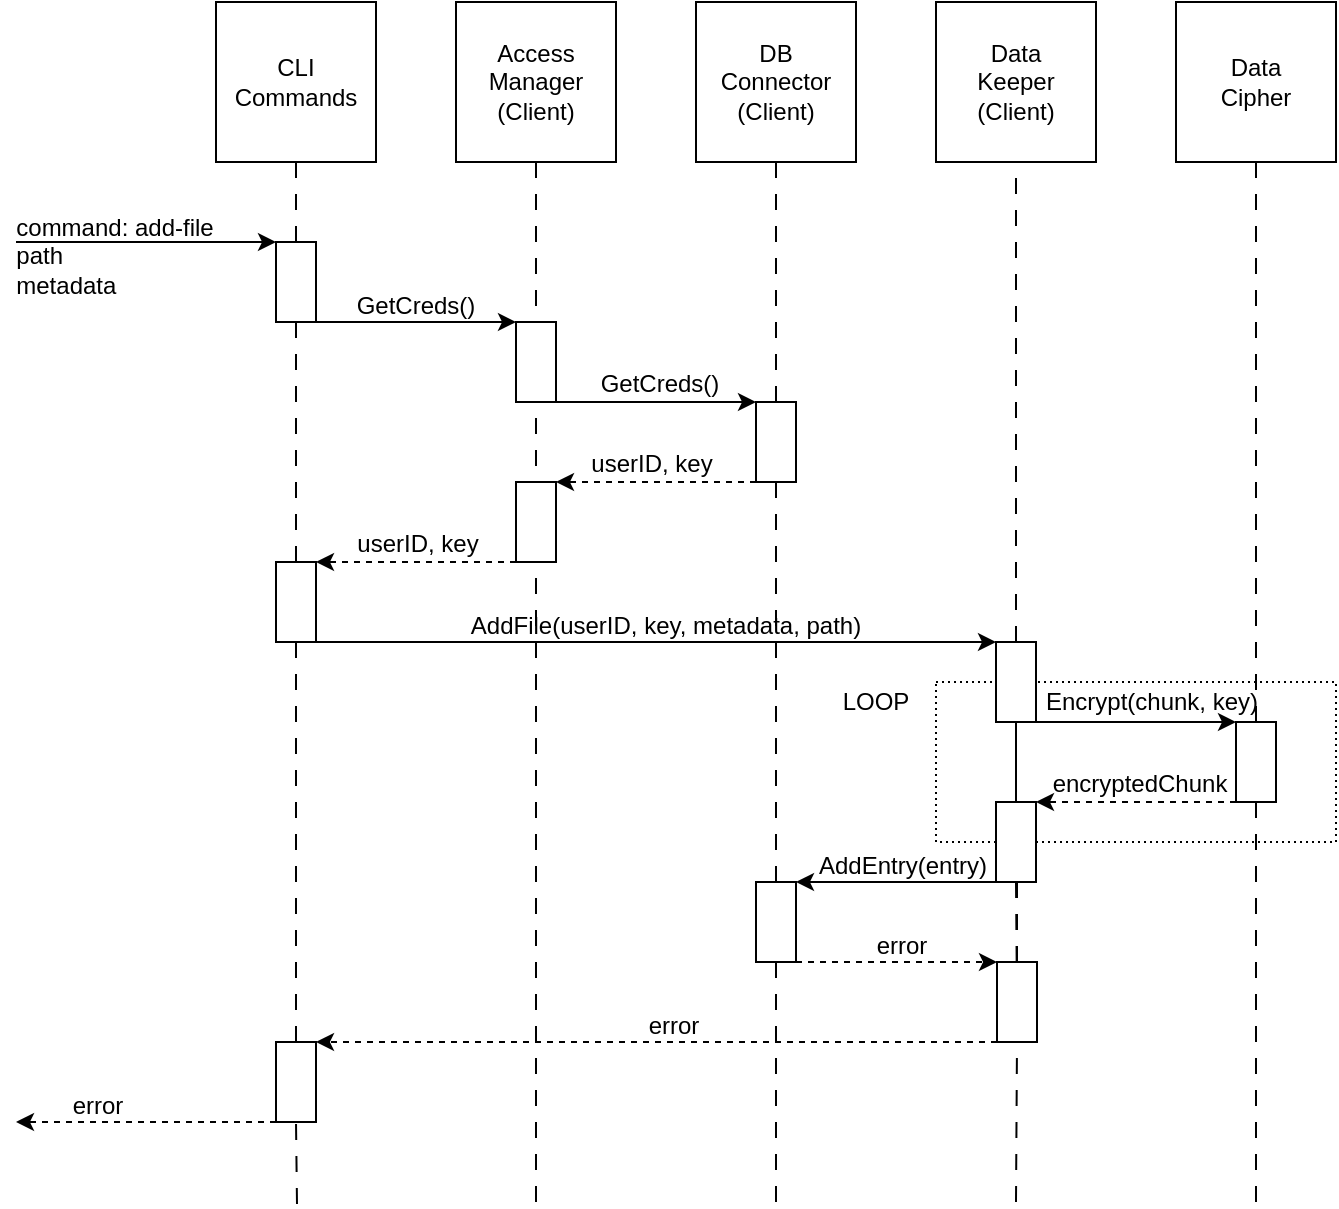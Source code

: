 <mxfile>
    <diagram name="Page-1" id="1Ryli8fB0829bHw35d7t">
        <mxGraphModel dx="1572" dy="1200" grid="1" gridSize="10" guides="1" tooltips="1" connect="1" arrows="1" fold="1" page="0" pageScale="1" pageWidth="827" pageHeight="1169" math="0" shadow="0">
            <root>
                <mxCell id="0"/>
                <mxCell id="1" parent="0"/>
                <mxCell id="tuJECXELKrIchDs7tuP_-73" value="" style="rounded=0;whiteSpace=wrap;html=1;dashed=1;dashPattern=1 2;fillColor=none;" parent="1" vertex="1">
                    <mxGeometry x="440" y="100" width="200" height="80" as="geometry"/>
                </mxCell>
                <mxCell id="tuJECXELKrIchDs7tuP_-1" value="CLI&lt;br&gt;Commands" style="whiteSpace=wrap;html=1;aspect=fixed;" parent="1" vertex="1">
                    <mxGeometry x="80" y="-240" width="80" height="80" as="geometry"/>
                </mxCell>
                <mxCell id="tuJECXELKrIchDs7tuP_-2" value="" style="endArrow=none;dashed=1;html=1;rounded=0;entryX=0.5;entryY=1;entryDx=0;entryDy=0;dashPattern=8 8;" parent="1" source="tuJECXELKrIchDs7tuP_-47" target="tuJECXELKrIchDs7tuP_-1" edge="1">
                    <mxGeometry width="50" height="50" relative="1" as="geometry">
                        <mxPoint x="120" y="320" as="sourcePoint"/>
                        <mxPoint x="460" y="90" as="targetPoint"/>
                    </mxGeometry>
                </mxCell>
                <mxCell id="tuJECXELKrIchDs7tuP_-4" value="Data&lt;br&gt;Keeper&lt;br&gt;(Client)" style="whiteSpace=wrap;html=1;aspect=fixed;" parent="1" vertex="1">
                    <mxGeometry x="440" y="-240" width="80" height="80" as="geometry"/>
                </mxCell>
                <mxCell id="tuJECXELKrIchDs7tuP_-7" value="Data&lt;br&gt;Cipher" style="whiteSpace=wrap;html=1;aspect=fixed;" parent="1" vertex="1">
                    <mxGeometry x="560" y="-240" width="80" height="80" as="geometry"/>
                </mxCell>
                <mxCell id="tuJECXELKrIchDs7tuP_-13" value="" style="endArrow=none;dashed=1;html=1;rounded=0;entryX=0.5;entryY=1;entryDx=0;entryDy=0;dashPattern=8 8;exitX=0.5;exitY=0;exitDx=0;exitDy=0;" parent="1" target="tuJECXELKrIchDs7tuP_-4" edge="1">
                    <mxGeometry width="50" height="50" relative="1" as="geometry">
                        <mxPoint x="480" y="160" as="sourcePoint"/>
                        <mxPoint x="530" y="-60" as="targetPoint"/>
                    </mxGeometry>
                </mxCell>
                <mxCell id="tuJECXELKrIchDs7tuP_-14" value="" style="endArrow=none;dashed=1;html=1;rounded=0;entryX=0.5;entryY=1;entryDx=0;entryDy=0;dashPattern=8 8;" parent="1" source="tuJECXELKrIchDs7tuP_-54" target="tuJECXELKrIchDs7tuP_-7" edge="1">
                    <mxGeometry width="50" height="50" relative="1" as="geometry">
                        <mxPoint x="600" y="570" as="sourcePoint"/>
                        <mxPoint x="910" y="300" as="targetPoint"/>
                    </mxGeometry>
                </mxCell>
                <mxCell id="tuJECXELKrIchDs7tuP_-20" value="" style="rounded=0;whiteSpace=wrap;html=1;" parent="1" vertex="1">
                    <mxGeometry x="110" y="-120" width="20" height="40" as="geometry"/>
                </mxCell>
                <mxCell id="tuJECXELKrIchDs7tuP_-21" value="" style="endArrow=classic;html=1;rounded=0;entryX=0;entryY=0;entryDx=0;entryDy=0;" parent="1" target="tuJECXELKrIchDs7tuP_-20" edge="1">
                    <mxGeometry width="50" height="50" relative="1" as="geometry">
                        <mxPoint x="-20" y="-120" as="sourcePoint"/>
                        <mxPoint x="320" y="40" as="targetPoint"/>
                    </mxGeometry>
                </mxCell>
                <mxCell id="tuJECXELKrIchDs7tuP_-28" value="Access&lt;br&gt;Manager&lt;br&gt;(Client)" style="whiteSpace=wrap;html=1;aspect=fixed;" parent="1" vertex="1">
                    <mxGeometry x="200" y="-240" width="80" height="80" as="geometry"/>
                </mxCell>
                <mxCell id="tuJECXELKrIchDs7tuP_-29" value="" style="endArrow=none;dashed=1;html=1;rounded=0;entryX=0.5;entryY=1;entryDx=0;entryDy=0;dashPattern=8 8;" parent="1" target="tuJECXELKrIchDs7tuP_-28" edge="1">
                    <mxGeometry width="50" height="50" relative="1" as="geometry">
                        <mxPoint x="240" y="360" as="sourcePoint"/>
                        <mxPoint x="290" y="190" as="targetPoint"/>
                    </mxGeometry>
                </mxCell>
                <mxCell id="tuJECXELKrIchDs7tuP_-30" value="DB&lt;br&gt;Connector&lt;br&gt;(Client)" style="whiteSpace=wrap;html=1;aspect=fixed;" parent="1" vertex="1">
                    <mxGeometry x="320" y="-240" width="80" height="80" as="geometry"/>
                </mxCell>
                <mxCell id="tuJECXELKrIchDs7tuP_-31" value="" style="endArrow=none;dashed=1;html=1;rounded=0;entryX=0.5;entryY=1;entryDx=0;entryDy=0;dashPattern=8 8;" parent="1" source="tuJECXELKrIchDs7tuP_-35" target="tuJECXELKrIchDs7tuP_-30" edge="1">
                    <mxGeometry width="50" height="50" relative="1" as="geometry">
                        <mxPoint x="360" y="310" as="sourcePoint"/>
                        <mxPoint x="410" y="-60" as="targetPoint"/>
                    </mxGeometry>
                </mxCell>
                <mxCell id="tuJECXELKrIchDs7tuP_-32" value="" style="rounded=0;whiteSpace=wrap;html=1;" parent="1" vertex="1">
                    <mxGeometry x="230" y="-80" width="20" height="40" as="geometry"/>
                </mxCell>
                <mxCell id="tuJECXELKrIchDs7tuP_-33" value="" style="endArrow=classic;html=1;rounded=0;exitX=1;exitY=1;exitDx=0;exitDy=0;entryX=0;entryY=0;entryDx=0;entryDy=0;" parent="1" source="tuJECXELKrIchDs7tuP_-20" target="tuJECXELKrIchDs7tuP_-32" edge="1">
                    <mxGeometry width="50" height="50" relative="1" as="geometry">
                        <mxPoint x="530" y="100" as="sourcePoint"/>
                        <mxPoint x="580" y="50" as="targetPoint"/>
                    </mxGeometry>
                </mxCell>
                <mxCell id="tuJECXELKrIchDs7tuP_-36" value="" style="endArrow=none;dashed=1;html=1;rounded=0;entryX=0.5;entryY=1;entryDx=0;entryDy=0;dashPattern=8 8;startArrow=none;" parent="1" source="25" target="tuJECXELKrIchDs7tuP_-35" edge="1">
                    <mxGeometry width="50" height="50" relative="1" as="geometry">
                        <mxPoint x="360" y="410" as="sourcePoint"/>
                        <mxPoint x="360" y="120" as="targetPoint"/>
                    </mxGeometry>
                </mxCell>
                <mxCell id="tuJECXELKrIchDs7tuP_-35" value="" style="rounded=0;whiteSpace=wrap;html=1;" parent="1" vertex="1">
                    <mxGeometry x="350" y="-40" width="20" height="40" as="geometry"/>
                </mxCell>
                <mxCell id="tuJECXELKrIchDs7tuP_-37" value="" style="endArrow=classic;html=1;rounded=0;exitX=1;exitY=1;exitDx=0;exitDy=0;entryX=0;entryY=0;entryDx=0;entryDy=0;" parent="1" source="tuJECXELKrIchDs7tuP_-32" target="tuJECXELKrIchDs7tuP_-35" edge="1">
                    <mxGeometry width="50" height="50" relative="1" as="geometry">
                        <mxPoint x="530" y="100" as="sourcePoint"/>
                        <mxPoint x="580" y="50" as="targetPoint"/>
                    </mxGeometry>
                </mxCell>
                <mxCell id="tuJECXELKrIchDs7tuP_-38" value="GetCreds()" style="text;strokeColor=none;align=center;fillColor=none;html=1;verticalAlign=middle;whiteSpace=wrap;rounded=0;" parent="1" vertex="1">
                    <mxGeometry x="150" y="-103" width="60" height="30" as="geometry"/>
                </mxCell>
                <mxCell id="tuJECXELKrIchDs7tuP_-41" value="&lt;div style=&quot;text-align: left;&quot;&gt;&lt;span style=&quot;background-color: initial;&quot;&gt;command: add-file&lt;/span&gt;&lt;/div&gt;&lt;div style=&quot;text-align: left;&quot;&gt;&lt;span style=&quot;background-color: initial;&quot;&gt;path&lt;/span&gt;&lt;/div&gt;&lt;div style=&quot;text-align: left;&quot;&gt;&lt;span style=&quot;background-color: initial;&quot;&gt;metadata&lt;/span&gt;&lt;/div&gt;" style="text;html=1;strokeColor=none;fillColor=none;align=center;verticalAlign=middle;whiteSpace=wrap;rounded=0;" parent="1" vertex="1">
                    <mxGeometry x="-23" y="-128" width="105" height="30" as="geometry"/>
                </mxCell>
                <mxCell id="tuJECXELKrIchDs7tuP_-44" value="" style="endArrow=classic;html=1;rounded=0;dashed=1;exitX=0;exitY=1;exitDx=0;exitDy=0;entryX=1;entryY=0;entryDx=0;entryDy=0;" parent="1" source="tuJECXELKrIchDs7tuP_-35" target="tuJECXELKrIchDs7tuP_-45" edge="1">
                    <mxGeometry width="50" height="50" relative="1" as="geometry">
                        <mxPoint x="630" y="80" as="sourcePoint"/>
                        <mxPoint x="280" y="40" as="targetPoint"/>
                    </mxGeometry>
                </mxCell>
                <mxCell id="tuJECXELKrIchDs7tuP_-45" value="" style="rounded=0;whiteSpace=wrap;html=1;" parent="1" vertex="1">
                    <mxGeometry x="230" width="20" height="40" as="geometry"/>
                </mxCell>
                <mxCell id="tuJECXELKrIchDs7tuP_-48" value="" style="endArrow=none;dashed=1;html=1;rounded=0;entryX=0.5;entryY=1;entryDx=0;entryDy=0;dashPattern=8 8;startArrow=none;" parent="1" source="12" target="tuJECXELKrIchDs7tuP_-47" edge="1">
                    <mxGeometry width="50" height="50" relative="1" as="geometry">
                        <mxPoint x="120" y="570" as="sourcePoint"/>
                        <mxPoint x="120" y="120" as="targetPoint"/>
                    </mxGeometry>
                </mxCell>
                <mxCell id="tuJECXELKrIchDs7tuP_-47" value="" style="rounded=0;whiteSpace=wrap;html=1;" parent="1" vertex="1">
                    <mxGeometry x="110" y="40" width="20" height="40" as="geometry"/>
                </mxCell>
                <mxCell id="tuJECXELKrIchDs7tuP_-49" value="" style="endArrow=classic;html=1;rounded=0;entryX=1;entryY=0;entryDx=0;entryDy=0;exitX=0;exitY=1;exitDx=0;exitDy=0;dashed=1;" parent="1" source="tuJECXELKrIchDs7tuP_-45" target="tuJECXELKrIchDs7tuP_-47" edge="1">
                    <mxGeometry width="50" height="50" relative="1" as="geometry">
                        <mxPoint x="630" y="80" as="sourcePoint"/>
                        <mxPoint x="680" y="30" as="targetPoint"/>
                    </mxGeometry>
                </mxCell>
                <mxCell id="tuJECXELKrIchDs7tuP_-51" value="" style="endArrow=none;dashed=1;html=1;rounded=0;entryX=0.5;entryY=1;entryDx=0;entryDy=0;dashPattern=8 8;" parent="1" source="tuJECXELKrIchDs7tuP_-60" target="tuJECXELKrIchDs7tuP_-50" edge="1">
                    <mxGeometry width="50" height="50" relative="1" as="geometry">
                        <mxPoint x="480" y="-100" as="sourcePoint"/>
                        <mxPoint x="480" y="-540" as="targetPoint"/>
                    </mxGeometry>
                </mxCell>
                <mxCell id="tuJECXELKrIchDs7tuP_-52" value="" style="endArrow=classic;html=1;rounded=0;exitX=1;exitY=1;exitDx=0;exitDy=0;entryX=0;entryY=0;entryDx=0;entryDy=0;" parent="1" source="tuJECXELKrIchDs7tuP_-47" target="tuJECXELKrIchDs7tuP_-50" edge="1">
                    <mxGeometry width="50" height="50" relative="1" as="geometry">
                        <mxPoint x="630" y="80" as="sourcePoint"/>
                        <mxPoint x="470" y="80" as="targetPoint"/>
                    </mxGeometry>
                </mxCell>
                <mxCell id="tuJECXELKrIchDs7tuP_-55" value="" style="endArrow=none;dashed=1;html=1;rounded=0;entryX=0.5;entryY=1;entryDx=0;entryDy=0;dashPattern=8 8;" parent="1" edge="1">
                    <mxGeometry width="50" height="50" relative="1" as="geometry">
                        <mxPoint x="600" y="360" as="sourcePoint"/>
                        <mxPoint x="600" y="160" as="targetPoint"/>
                    </mxGeometry>
                </mxCell>
                <mxCell id="tuJECXELKrIchDs7tuP_-54" value="" style="rounded=0;whiteSpace=wrap;html=1;" parent="1" vertex="1">
                    <mxGeometry x="590" y="120" width="20" height="40" as="geometry"/>
                </mxCell>
                <mxCell id="tuJECXELKrIchDs7tuP_-56" value="" style="endArrow=classic;html=1;rounded=0;exitX=1;exitY=1;exitDx=0;exitDy=0;entryX=0;entryY=0;entryDx=0;entryDy=0;" parent="1" source="tuJECXELKrIchDs7tuP_-50" target="tuJECXELKrIchDs7tuP_-54" edge="1">
                    <mxGeometry width="50" height="50" relative="1" as="geometry">
                        <mxPoint x="630" y="70" as="sourcePoint"/>
                        <mxPoint x="680" y="20" as="targetPoint"/>
                    </mxGeometry>
                </mxCell>
                <mxCell id="tuJECXELKrIchDs7tuP_-58" value="userID, key" style="text;html=1;strokeColor=none;fillColor=none;align=center;verticalAlign=middle;whiteSpace=wrap;rounded=0;" parent="1" vertex="1">
                    <mxGeometry x="263" y="-24" width="70" height="30" as="geometry"/>
                </mxCell>
                <mxCell id="tuJECXELKrIchDs7tuP_-61" value="" style="endArrow=none;dashed=1;html=1;rounded=0;entryX=0.5;entryY=1;entryDx=0;entryDy=0;dashPattern=8 8;" parent="1" target="tuJECXELKrIchDs7tuP_-60" edge="1">
                    <mxGeometry width="50" height="50" relative="1" as="geometry">
                        <mxPoint x="480.333" y="240" as="sourcePoint"/>
                        <mxPoint x="480" y="120" as="targetPoint"/>
                    </mxGeometry>
                </mxCell>
                <mxCell id="tuJECXELKrIchDs7tuP_-62" value="" style="endArrow=classic;html=1;rounded=0;exitX=0;exitY=1;exitDx=0;exitDy=0;entryX=1;entryY=0;entryDx=0;entryDy=0;dashed=1;" parent="1" target="tuJECXELKrIchDs7tuP_-60" edge="1">
                    <mxGeometry width="50" height="50" relative="1" as="geometry">
                        <mxPoint x="590" y="160" as="sourcePoint"/>
                        <mxPoint x="680" y="120" as="targetPoint"/>
                    </mxGeometry>
                </mxCell>
                <mxCell id="tuJECXELKrIchDs7tuP_-63" value="encryptedChunk" style="text;html=1;strokeColor=none;fillColor=none;align=center;verticalAlign=middle;whiteSpace=wrap;rounded=0;" parent="1" vertex="1">
                    <mxGeometry x="507" y="136" width="70" height="30" as="geometry"/>
                </mxCell>
                <mxCell id="tuJECXELKrIchDs7tuP_-70" value="" style="endArrow=none;dashed=1;html=1;rounded=0;entryX=0.5;entryY=1;entryDx=0;entryDy=0;dashPattern=8 8;startArrow=none;" parent="1" source="28" edge="1">
                    <mxGeometry width="50" height="50" relative="1" as="geometry">
                        <mxPoint x="480" y="320" as="sourcePoint"/>
                        <mxPoint x="480.5" y="200" as="targetPoint"/>
                    </mxGeometry>
                </mxCell>
                <mxCell id="27" style="edgeStyle=none;html=1;exitX=0;exitY=1;exitDx=0;exitDy=0;entryX=1;entryY=0;entryDx=0;entryDy=0;" parent="1" source="tuJECXELKrIchDs7tuP_-60" target="25" edge="1">
                    <mxGeometry relative="1" as="geometry">
                        <mxPoint x="590.5" y="200" as="sourcePoint"/>
                    </mxGeometry>
                </mxCell>
                <mxCell id="tuJECXELKrIchDs7tuP_-76" value="LOOP" style="text;html=1;strokeColor=none;fillColor=none;align=center;verticalAlign=middle;whiteSpace=wrap;rounded=0;" parent="1" vertex="1">
                    <mxGeometry x="380" y="95" width="60" height="30" as="geometry"/>
                </mxCell>
                <mxCell id="8DINkmLvaMxGYUUCGCKO-33" value="" style="endArrow=none;dashed=1;html=1;rounded=0;entryX=0.5;entryY=1;entryDx=0;entryDy=0;dashPattern=8 8;exitX=0.5;exitY=0;exitDx=0;exitDy=0;" parent="1" source="tuJECXELKrIchDs7tuP_-50" edge="1">
                    <mxGeometry width="50" height="50" relative="1" as="geometry">
                        <mxPoint x="480" y="330" as="sourcePoint"/>
                        <mxPoint x="480" y="200" as="targetPoint"/>
                    </mxGeometry>
                </mxCell>
                <mxCell id="2" value="GetCreds()" style="text;strokeColor=none;align=center;fillColor=none;html=1;verticalAlign=middle;whiteSpace=wrap;rounded=0;" parent="1" vertex="1">
                    <mxGeometry x="271.5" y="-64" width="60" height="30" as="geometry"/>
                </mxCell>
                <mxCell id="3" value="AddFile(userID, key, metadata, path)" style="text;html=1;strokeColor=none;fillColor=none;align=center;verticalAlign=middle;whiteSpace=wrap;rounded=0;" parent="1" vertex="1">
                    <mxGeometry x="175" y="57" width="260" height="30" as="geometry"/>
                </mxCell>
                <mxCell id="4" value="Encrypt(chunk, key)" style="text;html=1;strokeColor=none;fillColor=none;align=center;verticalAlign=middle;whiteSpace=wrap;rounded=0;" parent="1" vertex="1">
                    <mxGeometry x="480" y="95" width="136" height="30" as="geometry"/>
                </mxCell>
                <mxCell id="8" value="AddEntry(entry)" style="text;html=1;strokeColor=none;fillColor=none;align=center;verticalAlign=middle;whiteSpace=wrap;rounded=0;" parent="1" vertex="1">
                    <mxGeometry x="347" y="177" width="153" height="30" as="geometry"/>
                </mxCell>
                <mxCell id="9" value="userID, key" style="text;html=1;strokeColor=none;fillColor=none;align=center;verticalAlign=middle;whiteSpace=wrap;rounded=0;" parent="1" vertex="1">
                    <mxGeometry x="146" y="16" width="70" height="30" as="geometry"/>
                </mxCell>
                <mxCell id="13" value="" style="endArrow=none;dashed=1;html=1;rounded=0;entryX=0.5;entryY=1;entryDx=0;entryDy=0;dashPattern=8 8;" parent="1" target="12" edge="1">
                    <mxGeometry width="50" height="50" relative="1" as="geometry">
                        <mxPoint x="120.5" y="361" as="sourcePoint"/>
                        <mxPoint x="120.5" y="41" as="targetPoint"/>
                    </mxGeometry>
                </mxCell>
                <mxCell id="16" style="edgeStyle=none;html=1;exitX=0;exitY=1;exitDx=0;exitDy=0;dashed=1;" parent="1" source="12" edge="1">
                    <mxGeometry relative="1" as="geometry">
                        <mxPoint x="-20" y="320" as="targetPoint"/>
                    </mxGeometry>
                </mxCell>
                <mxCell id="12" value="" style="rounded=0;whiteSpace=wrap;html=1;" parent="1" vertex="1">
                    <mxGeometry x="110" y="280" width="20" height="40" as="geometry"/>
                </mxCell>
                <mxCell id="15" value="error" style="text;html=1;strokeColor=none;fillColor=none;align=center;verticalAlign=middle;whiteSpace=wrap;rounded=0;" parent="1" vertex="1">
                    <mxGeometry x="393" y="217" width="60" height="30" as="geometry"/>
                </mxCell>
                <mxCell id="17" value="error" style="text;html=1;strokeColor=none;fillColor=none;align=center;verticalAlign=middle;whiteSpace=wrap;rounded=0;" parent="1" vertex="1">
                    <mxGeometry x="-9.5" y="297" width="60" height="30" as="geometry"/>
                </mxCell>
                <mxCell id="tuJECXELKrIchDs7tuP_-50" value="" style="rounded=0;whiteSpace=wrap;html=1;" parent="1" vertex="1">
                    <mxGeometry x="470" y="80" width="20" height="40" as="geometry"/>
                </mxCell>
                <mxCell id="tuJECXELKrIchDs7tuP_-60" value="" style="rounded=0;whiteSpace=wrap;html=1;" parent="1" vertex="1">
                    <mxGeometry x="470" y="160" width="20" height="40" as="geometry"/>
                </mxCell>
                <mxCell id="26" value="" style="endArrow=none;dashed=1;html=1;rounded=0;entryX=0.5;entryY=1;entryDx=0;entryDy=0;dashPattern=8 8;startArrow=none;" parent="1" target="25" edge="1">
                    <mxGeometry width="50" height="50" relative="1" as="geometry">
                        <mxPoint x="360" y="360" as="sourcePoint"/>
                        <mxPoint x="360" y="-80" as="targetPoint"/>
                    </mxGeometry>
                </mxCell>
                <mxCell id="30" style="edgeStyle=none;html=1;exitX=1;exitY=1;exitDx=0;exitDy=0;entryX=0;entryY=0;entryDx=0;entryDy=0;dashed=1;" parent="1" source="25" target="28" edge="1">
                    <mxGeometry relative="1" as="geometry"/>
                </mxCell>
                <mxCell id="25" value="" style="rounded=0;whiteSpace=wrap;html=1;" parent="1" vertex="1">
                    <mxGeometry x="350" y="200" width="20" height="40" as="geometry"/>
                </mxCell>
                <mxCell id="29" value="" style="endArrow=none;dashed=1;html=1;rounded=0;entryX=0.5;entryY=1;entryDx=0;entryDy=0;dashPattern=8 8;" parent="1" target="28" edge="1">
                    <mxGeometry width="50" height="50" relative="1" as="geometry">
                        <mxPoint x="480" y="360" as="sourcePoint"/>
                        <mxPoint x="480.5" y="200" as="targetPoint"/>
                    </mxGeometry>
                </mxCell>
                <mxCell id="31" style="edgeStyle=none;html=1;exitX=0;exitY=1;exitDx=0;exitDy=0;entryX=1;entryY=0;entryDx=0;entryDy=0;dashed=1;" parent="1" source="28" target="12" edge="1">
                    <mxGeometry relative="1" as="geometry"/>
                </mxCell>
                <mxCell id="28" value="" style="rounded=0;whiteSpace=wrap;html=1;" parent="1" vertex="1">
                    <mxGeometry x="470.5" y="240" width="20" height="40" as="geometry"/>
                </mxCell>
                <mxCell id="32" value="error" style="text;html=1;strokeColor=none;fillColor=none;align=center;verticalAlign=middle;whiteSpace=wrap;rounded=0;" parent="1" vertex="1">
                    <mxGeometry x="279" y="257" width="60" height="30" as="geometry"/>
                </mxCell>
            </root>
        </mxGraphModel>
    </diagram>
</mxfile>